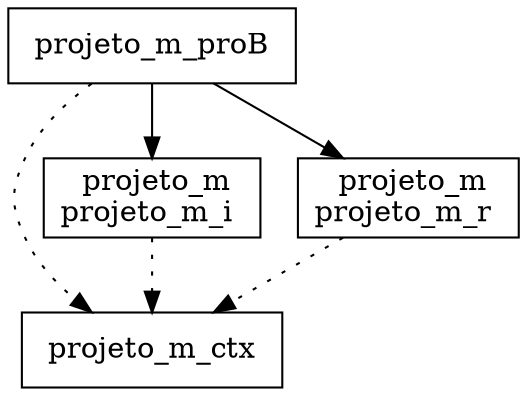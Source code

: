 digraph {
projeto_m_ctx [ label=" projeto_m_ctx " shape= box ]
projeto_m_i [ label=" projeto_m\nprojeto_m_i " shape= box ]
projeto_m_proB [ label=" projeto_m_proB " shape= box ]
projeto_m_r [ label=" projeto_m\nprojeto_m_r " shape= box ]

"projeto_m_i" -> "projeto_m_ctx" [style= dotted ]
"projeto_m_r" -> "projeto_m_ctx" [style= dotted ]
"projeto_m_proB" -> "projeto_m_ctx" [style= dotted ]
"projeto_m_proB" -> "projeto_m_i" []
"projeto_m_proB" -> "projeto_m_r" []
}
